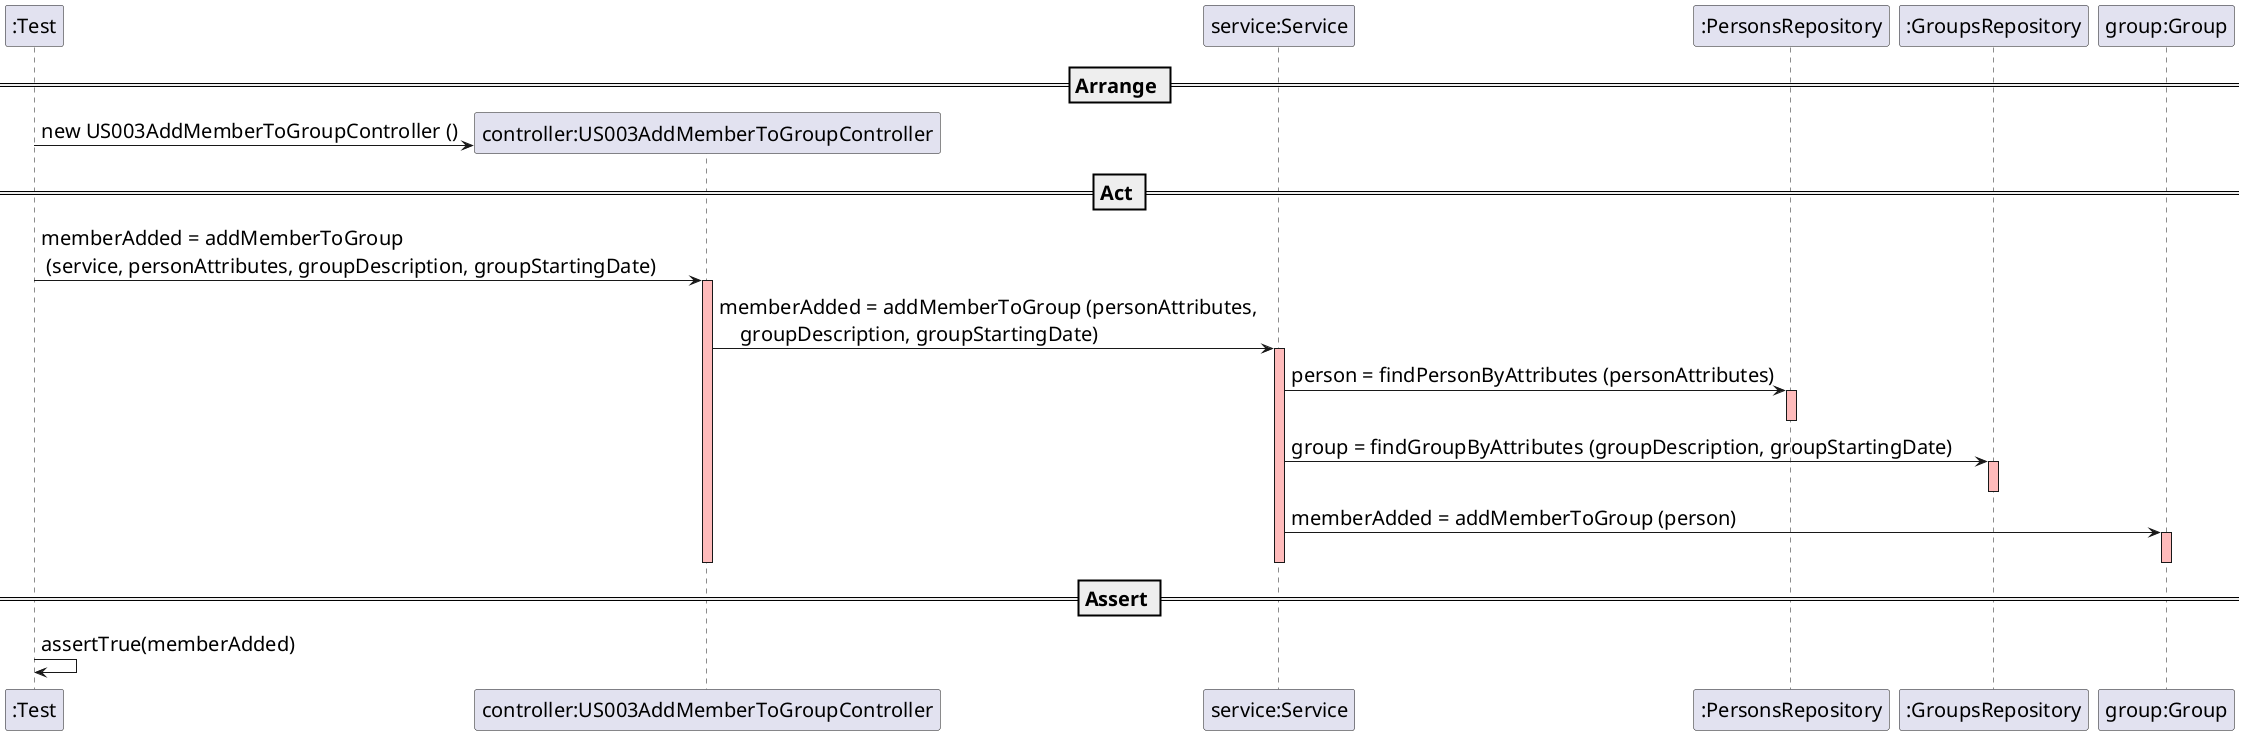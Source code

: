@startuml
skinparam DefaultFontSize 20
create ":Test"

== Arrange ==

create "controller:US003AddMemberToGroupController"
":Test" -> "controller:US003AddMemberToGroupController" : new US003AddMemberToGroupController ()

== Act ==

":Test" -> "controller:US003AddMemberToGroupController" : memberAdded = addMemberToGroup \n (service, personAttributes, groupDescription, groupStartingDate)
activate "controller:US003AddMemberToGroupController" #FFBBBB

participant "service:Service"
"controller:US003AddMemberToGroupController" -> "service:Service" : memberAdded = addMemberToGroup (personAttributes, \n    groupDescription, groupStartingDate)
activate "service:Service" #FFBBBB

participant ":PersonsRepository"
"service:Service" -> ":PersonsRepository" : person = findPersonByAttributes (personAttributes)
activate ":PersonsRepository" #FFBBBB
deactivate ":PersonsRepository" #FFBBBB

participant ":GroupsRepository"
"service:Service" -> ":GroupsRepository" : group = findGroupByAttributes (groupDescription, groupStartingDate)
activate ":GroupsRepository" #FFBBBB
deactivate ":GroupsRepository" #FFBBBB

participant "group:Group"
"service:Service" -> "group:Group" : memberAdded = addMemberToGroup (person)
activate "group:Group" #FFBBBB
deactivate "group:Group" #FFBBBB
deactivate "controller:US003AddMemberToGroupController" #FFBBBB
deactivate "service:Service" #FFBBBB

== Assert ==

":Test" -> ":Test" : assertTrue(memberAdded)

@enduml
